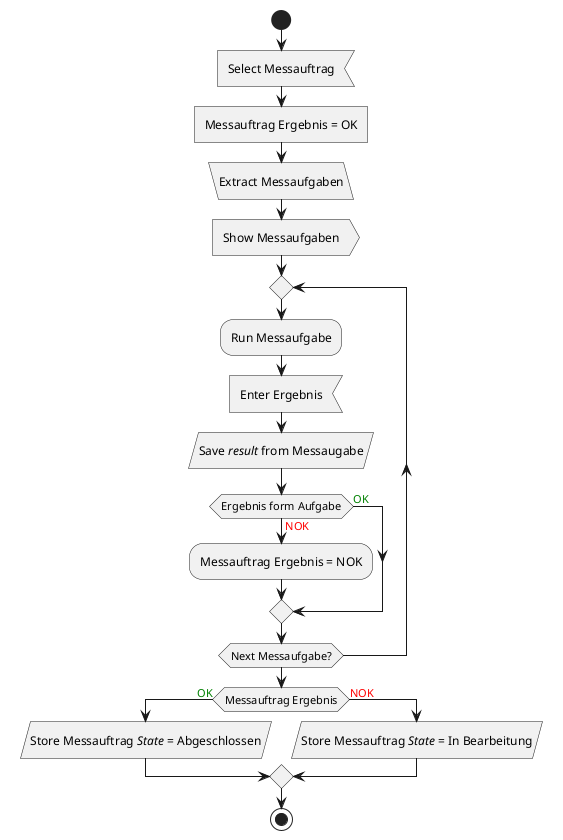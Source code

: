 @startuml "Messauftrag Abschließend"
start
    :Select Messauftrag; <<input>>

    :Messauftrag Ergebnis = OK; <<task>>

    :Extract Messaufgaben; <<load>>

    :Show Messaufgaben; <<output>>

    repeat
        :Run Messaufgabe;

        :Enter Ergebnis; <<input>>

        :Save //result// from Messaugabe; <<save>>
        
        if(Ergebnis form Aufgabe) then (<color:red>NOK)
            :Messauftrag Ergebnis = NOK;
        else (<color:green>OK)
        endif

    repeat while(Next Messaufgabe?)

    if(Messauftrag Ergebnis) then (<color:green>OK)
        :Store Messauftrag //State// = Abgeschlossen; <<save>>
    else (<color:red>NOK)
        :Store Messauftrag //State// = In Bearbeitung; <<save>>
    endif

stop
@enduml
